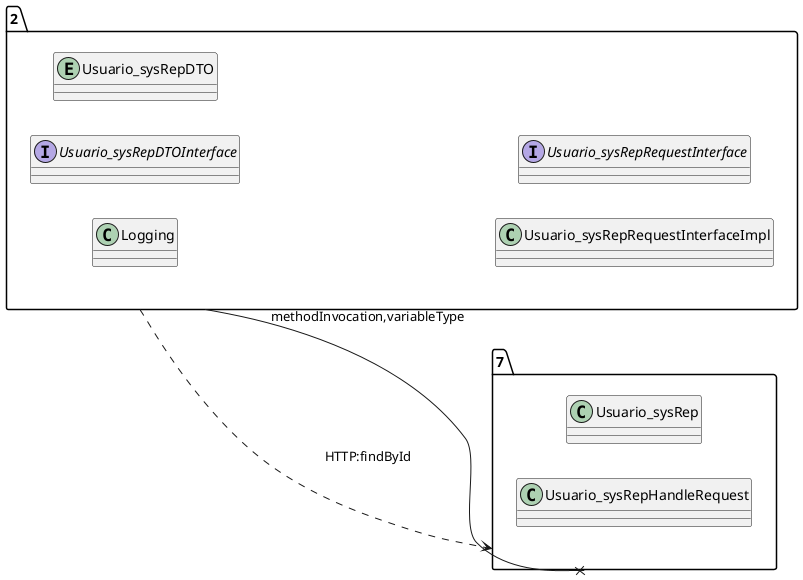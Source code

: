 @startuml 
allow_mixing
left to right direction
package "2"{
class Logging
interface Usuario_sysRepDTOInterface
entity Usuario_sysRepDTO
class Usuario_sysRepRequestInterfaceImpl
interface Usuario_sysRepRequestInterface

}
package "7"{
class Usuario_sysRep
class Usuario_sysRepHandleRequest

}
"2" --x "7":methodInvocation,variableType
"2" ..> "7":HTTP:findById
@enduml